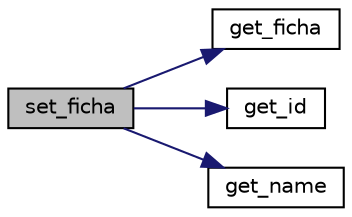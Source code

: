 digraph "set_ficha"
{
  edge [fontname="Helvetica",fontsize="10",labelfontname="Helvetica",labelfontsize="10"];
  node [fontname="Helvetica",fontsize="10",shape=record];
  rankdir="LR";
  Node45 [label="set_ficha",height=0.2,width=0.4,color="black", fillcolor="grey75", style="filled", fontcolor="black"];
  Node45 -> Node46 [color="midnightblue",fontsize="10",style="solid",fontname="Helvetica"];
  Node46 [label="get_ficha",height=0.2,width=0.4,color="black", fillcolor="white", style="filled",URL="$class_class_setor.html#ac2cfa14d360149ee30216aec7e50cb20",tooltip="Obter a informação se o setor gerencia as fichas. "];
  Node45 -> Node47 [color="midnightblue",fontsize="10",style="solid",fontname="Helvetica"];
  Node47 [label="get_id",height=0.2,width=0.4,color="black", fillcolor="white", style="filled",URL="$class_class_setor.html#a8a94003b9d888b085c68d6eac44be175",tooltip="Obter o id do Setor. "];
  Node45 -> Node48 [color="midnightblue",fontsize="10",style="solid",fontname="Helvetica"];
  Node48 [label="get_name",height=0.2,width=0.4,color="black", fillcolor="white", style="filled",URL="$class_class_setor.html#a4f1149ccbd69d1ac4225b7bc2dd871bb",tooltip="Obter o Nome do Setor. "];
}
